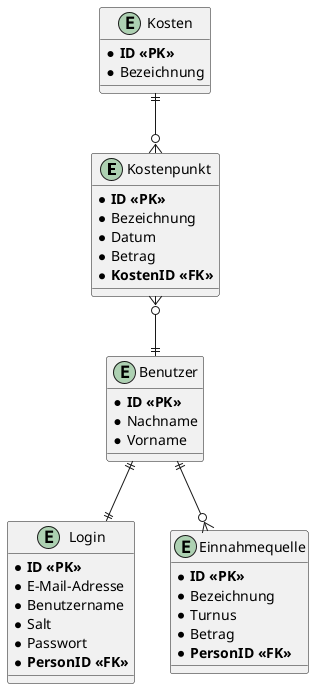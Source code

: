 @startuml
entity Kostenpunkt
{
    * **ID <<PK>>**
    * Bezeichnung
    * Datum
    * Betrag
    * **KostenID <<FK>>**
}

entity Benutzer
{
    * **ID <<PK>>**
    * Nachname
    * Vorname
}

entity Login
{
    * **ID <<PK>>**
    * E-Mail-Adresse
    * Benutzername
    * Salt
    * Passwort
    * **PersonID <<FK>>**
}

entity Kosten
{
    * **ID <<PK>>**
    * Bezeichnung
}

entity Einnahmequelle
{
    * **ID <<PK>>**
    * Bezeichnung
    * Turnus
    * Betrag
    * **PersonID <<FK>>**
}

Kosten ||--o{ Kostenpunkt
Kostenpunkt }o--|| Benutzer
Benutzer ||--o{ Einnahmequelle
Benutzer ||--|| Login
@enduml
